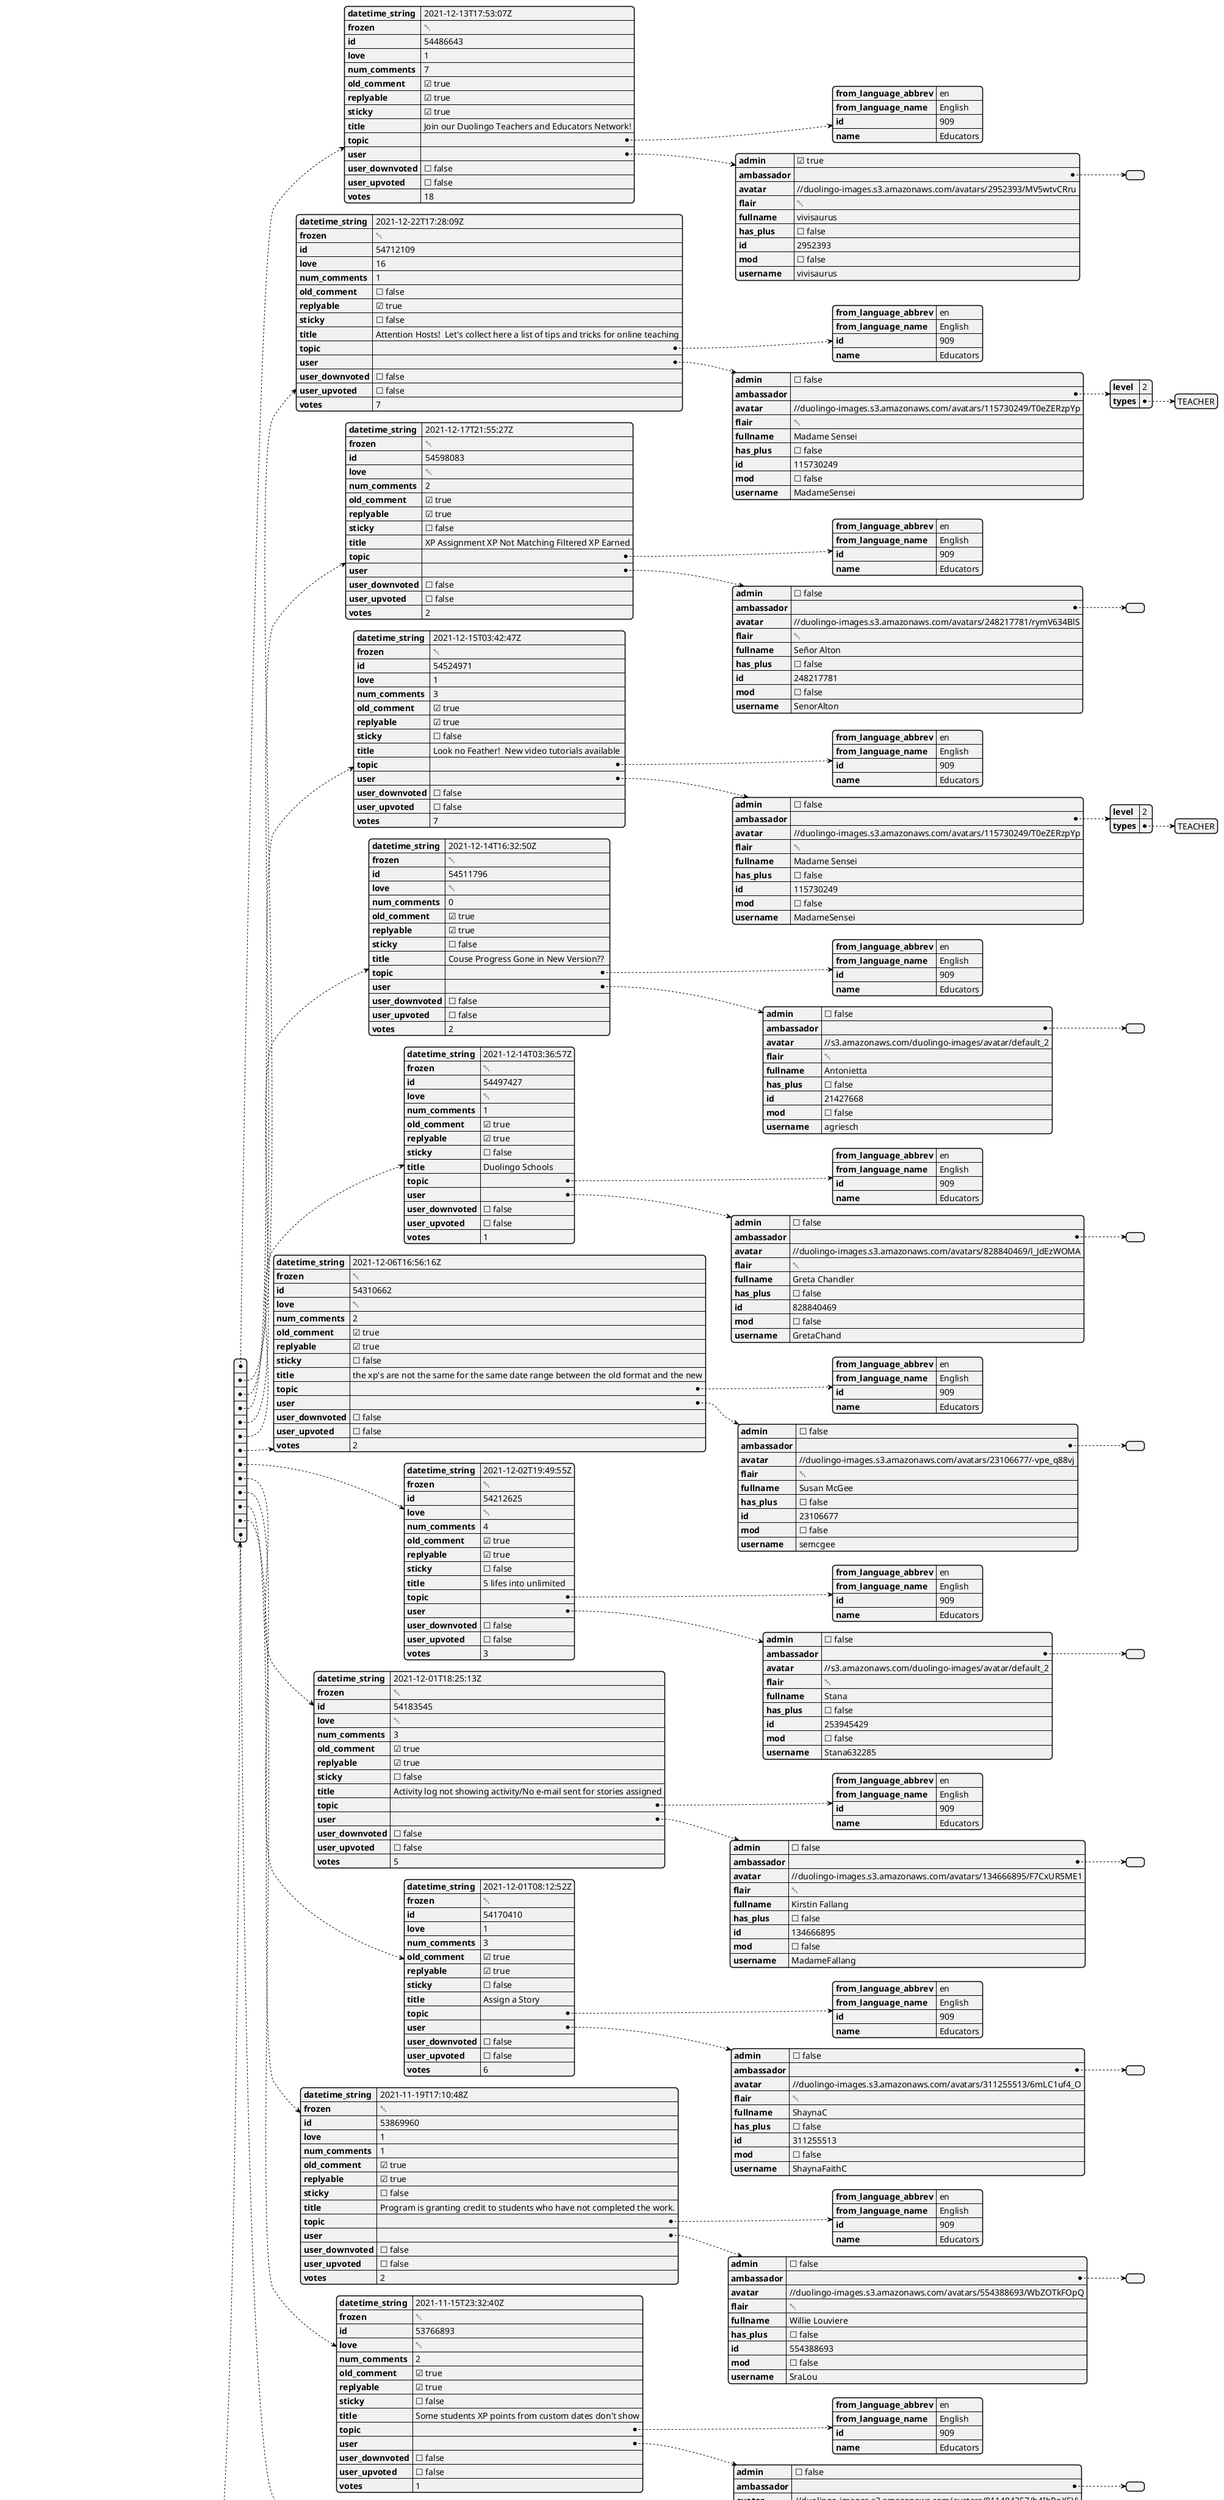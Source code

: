 @startjson "Forum Topic"
{
    "admin_user": false,
    "backend_latency_ms": 411,
    "comments": [
        {
            "datetime_string": "2021-12-13T17:53:07Z",
            "frozen": null,
            "id": 54486643,
            "love": 1,
            "num_comments": 7,
            "old_comment": true,
            "replyable": true,
            "sticky": true,
            "title": "Join our Duolingo Teachers and Educators Network!",
            "topic": {
                "from_language_abbrev": "en",
                "from_language_name": "English",
                "id": 909,
                "name": "Educators"
            },
            "user": {
                "admin": true,
                "ambassador": {},
                "avatar": "//duolingo-images.s3.amazonaws.com/avatars/2952393/MV5wtvCRru",
                "flair": null,
                "fullname": "vivisaurus",
                "has_plus": false,
                "id": 2952393,
                "mod": false,
                "username": "vivisaurus"
            },
            "user_downvoted": false,
            "user_upvoted": false,
            "votes": 18
        },
        {
            "datetime_string": "2021-12-22T17:28:09Z",
            "frozen": null,
            "id": 54712109,
            "love": 16,
            "num_comments": 1,
            "old_comment": false,
            "replyable": true,
            "sticky": false,
            "title": "Attention Hosts!  Let's collect here a list of tips and tricks for online teaching",
            "topic": {
                "from_language_abbrev": "en",
                "from_language_name": "English",
                "id": 909,
                "name": "Educators"
            },
            "user": {
                "admin": false,
                "ambassador": {
                    "level": 2,
                    "types": [
                        "TEACHER"
                    ]
                },
                "avatar": "//duolingo-images.s3.amazonaws.com/avatars/115730249/T0eZERzpYp",
                "flair": null,
                "fullname": "Madame Sensei",
                "has_plus": false,
                "id": 115730249,
                "mod": false,
                "username": "MadameSensei"
            },
            "user_downvoted": false,
            "user_upvoted": false,
            "votes": 7
        },
        {
            "datetime_string": "2021-12-17T21:55:27Z",
            "frozen": null,
            "id": 54598083,
            "love": null,
            "num_comments": 2,
            "old_comment": true,
            "replyable": true,
            "sticky": false,
            "title": "XP Assignment XP Not Matching Filtered XP Earned",
            "topic": {
                "from_language_abbrev": "en",
                "from_language_name": "English",
                "id": 909,
                "name": "Educators"
            },
            "user": {
                "admin": false,
                "ambassador": {},
                "avatar": "//duolingo-images.s3.amazonaws.com/avatars/248217781/rymV634BlS",
                "flair": null,
                "fullname": "Señor Alton",
                "has_plus": false,
                "id": 248217781,
                "mod": false,
                "username": "SenorAlton"
            },
            "user_downvoted": false,
            "user_upvoted": false,
            "votes": 2
        },
        {
            "datetime_string": "2021-12-15T03:42:47Z",
            "frozen": null,
            "id": 54524971,
            "love": 1,
            "num_comments": 3,
            "old_comment": true,
            "replyable": true,
            "sticky": false,
            "title": "Look no Feather!  New video tutorials available ",
            "topic": {
                "from_language_abbrev": "en",
                "from_language_name": "English",
                "id": 909,
                "name": "Educators"
            },
            "user": {
                "admin": false,
                "ambassador": {
                    "level": 2,
                    "types": [
                        "TEACHER"
                    ]
                },
                "avatar": "//duolingo-images.s3.amazonaws.com/avatars/115730249/T0eZERzpYp",
                "flair": null,
                "fullname": "Madame Sensei",
                "has_plus": false,
                "id": 115730249,
                "mod": false,
                "username": "MadameSensei"
            },
            "user_downvoted": false,
            "user_upvoted": false,
            "votes": 7
        },
        {
            "datetime_string": "2021-12-14T16:32:50Z",
            "frozen": null,
            "id": 54511796,
            "love": null,
            "num_comments": 0,
            "old_comment": true,
            "replyable": true,
            "sticky": false,
            "title": "Couse Progress Gone in New Version?? ",
            "topic": {
                "from_language_abbrev": "en",
                "from_language_name": "English",
                "id": 909,
                "name": "Educators"
            },
            "user": {
                "admin": false,
                "ambassador": {},
                "avatar": "//s3.amazonaws.com/duolingo-images/avatar/default_2",
                "flair": null,
                "fullname": "Antonietta",
                "has_plus": false,
                "id": 21427668,
                "mod": false,
                "username": "agriesch"
            },
            "user_downvoted": false,
            "user_upvoted": false,
            "votes": 2
        },
        {
            "datetime_string": "2021-12-14T03:36:57Z",
            "frozen": null,
            "id": 54497427,
            "love": null,
            "num_comments": 1,
            "old_comment": true,
            "replyable": true,
            "sticky": false,
            "title": "Duolingo Schools",
            "topic": {
                "from_language_abbrev": "en",
                "from_language_name": "English",
                "id": 909,
                "name": "Educators"
            },
            "user": {
                "admin": false,
                "ambassador": {},
                "avatar": "//duolingo-images.s3.amazonaws.com/avatars/828840469/l_JdEzWOMA",
                "flair": null,
                "fullname": "Greta Chandler",
                "has_plus": false,
                "id": 828840469,
                "mod": false,
                "username": "GretaChand"
            },
            "user_downvoted": false,
            "user_upvoted": false,
            "votes": 1
        },
        {
            "datetime_string": "2021-12-06T16:56:16Z",
            "frozen": null,
            "id": 54310662,
            "love": null,
            "num_comments": 2,
            "old_comment": true,
            "replyable": true,
            "sticky": false,
            "title": "the xp's are not the same for the same date range between the old format and the new\n",
            "topic": {
                "from_language_abbrev": "en",
                "from_language_name": "English",
                "id": 909,
                "name": "Educators"
            },
            "user": {
                "admin": false,
                "ambassador": {},
                "avatar": "//duolingo-images.s3.amazonaws.com/avatars/23106677/-vpe_q88vj",
                "flair": null,
                "fullname": "Susan McGee",
                "has_plus": false,
                "id": 23106677,
                "mod": false,
                "username": "semcgee"
            },
            "user_downvoted": false,
            "user_upvoted": false,
            "votes": 2
        },
        {
            "datetime_string": "2021-12-02T19:49:55Z",
            "frozen": null,
            "id": 54212625,
            "love": null,
            "num_comments": 4,
            "old_comment": true,
            "replyable": true,
            "sticky": false,
            "title": "5 lifes into unlimited",
            "topic": {
                "from_language_abbrev": "en",
                "from_language_name": "English",
                "id": 909,
                "name": "Educators"
            },
            "user": {
                "admin": false,
                "ambassador": {},
                "avatar": "//s3.amazonaws.com/duolingo-images/avatar/default_2",
                "flair": null,
                "fullname": "Stana",
                "has_plus": false,
                "id": 253945429,
                "mod": false,
                "username": "Stana632285"
            },
            "user_downvoted": false,
            "user_upvoted": false,
            "votes": 3
        },
        {
            "datetime_string": "2021-12-01T18:25:13Z",
            "frozen": null,
            "id": 54183545,
            "love": null,
            "num_comments": 3,
            "old_comment": true,
            "replyable": true,
            "sticky": false,
            "title": "Activity log not showing activity/No e-mail sent for stories assigned",
            "topic": {
                "from_language_abbrev": "en",
                "from_language_name": "English",
                "id": 909,
                "name": "Educators"
            },
            "user": {
                "admin": false,
                "ambassador": {},
                "avatar": "//duolingo-images.s3.amazonaws.com/avatars/134666895/F7CxUR5ME1",
                "flair": null,
                "fullname": "Kirstin Fallang",
                "has_plus": false,
                "id": 134666895,
                "mod": false,
                "username": "MadameFallang"
            },
            "user_downvoted": false,
            "user_upvoted": false,
            "votes": 5
        },
        {
            "datetime_string": "2021-12-01T08:12:52Z",
            "frozen": null,
            "id": 54170410,
            "love": 1,
            "num_comments": 3,
            "old_comment": true,
            "replyable": true,
            "sticky": false,
            "title": "Assign a Story",
            "topic": {
                "from_language_abbrev": "en",
                "from_language_name": "English",
                "id": 909,
                "name": "Educators"
            },
            "user": {
                "admin": false,
                "ambassador": {},
                "avatar": "//duolingo-images.s3.amazonaws.com/avatars/311255513/6mLC1uf4_O",
                "flair": null,
                "fullname": "ShaynaC",
                "has_plus": false,
                "id": 311255513,
                "mod": false,
                "username": "ShaynaFaithC"
            },
            "user_downvoted": false,
            "user_upvoted": false,
            "votes": 6
        },
        {
            "datetime_string": "2021-11-19T17:10:48Z",
            "frozen": null,
            "id": 53869960,
            "love": 1,
            "num_comments": 1,
            "old_comment": true,
            "replyable": true,
            "sticky": false,
            "title": "Program is granting credit to students who have not completed the work.",
            "topic": {
                "from_language_abbrev": "en",
                "from_language_name": "English",
                "id": 909,
                "name": "Educators"
            },
            "user": {
                "admin": false,
                "ambassador": {},
                "avatar": "//duolingo-images.s3.amazonaws.com/avatars/554388693/WbZOTkFOpQ",
                "flair": null,
                "fullname": "Willie Louviere",
                "has_plus": false,
                "id": 554388693,
                "mod": false,
                "username": "SraLou"
            },
            "user_downvoted": false,
            "user_upvoted": false,
            "votes": 2
        },
        {
            "datetime_string": "2021-11-15T23:32:40Z",
            "frozen": null,
            "id": 53766893,
            "love": null,
            "num_comments": 2,
            "old_comment": true,
            "replyable": true,
            "sticky": false,
            "title": "Some students XP points from custom dates don't show",
            "topic": {
                "from_language_abbrev": "en",
                "from_language_name": "English",
                "id": 909,
                "name": "Educators"
            },
            "user": {
                "admin": false,
                "ambassador": {},
                "avatar": "//duolingo-images.s3.amazonaws.com/avatars/811484357/b4IbRpX5Vi",
                "flair": null,
                "fullname": "Lena Flagel",
                "has_plus": false,
                "id": 811484357,
                "mod": false,
                "username": "LenaFlagel"
            },
            "user_downvoted": false,
            "user_upvoted": false,
            "votes": 1
        },
        {
            "datetime_string": "2021-11-12T21:59:33Z",
            "frozen": null,
            "id": 53686349,
            "love": null,
            "num_comments": 5,
            "old_comment": true,
            "replyable": true,
            "sticky": false,
            "title": "Placement test results disappeared",
            "topic": {
                "from_language_abbrev": "en",
                "from_language_name": "English",
                "id": 909,
                "name": "Educators"
            },
            "user": {
                "admin": false,
                "ambassador": {},
                "avatar": "//s3.amazonaws.com/duolingo-images/avatar/default_2",
                "flair": null,
                "fullname": null,
                "has_plus": false,
                "id": 813442437,
                "mod": false,
                "username": "yBvOhSz9"
            },
            "user_downvoted": false,
            "user_upvoted": false,
            "votes": 1
        }
    ],
    "created": "2012-06-06 23:14:10",
    "description": null,
    "from_language": "en",
    "id": 909,
    "included_topics": [
        909
    ],
    "js_version": null,
    "learning_language": null,
    "learning_language_string": null,
    "mod_user": false,
    "more_comments": true,
    "name": "Educators",
    "parents": [
        {
            "id": 1,
            "name": "Duolingo"
        },
        {
            "id": 1,
            "name": "Duolingo"
        }
    ],
    "skill_name": null,
    "subscribed": false,
    "subscriptions": [
        {
            "display_name": "General",
            "from_language_abbrev": "en",
            "from_language_string": "English",
            "language_abbrev": null,
            "language_string": null,
            "name": "Duolingo",
            "topic_id": 1
        },
        {
            "display_name": "English",
            "from_language_abbrev": "ja",
            "from_language_string": "Japanese",
            "language_abbrev": "en",
            "language_string": "English",
            "name": "English",
            "topic_id": 839
        },
        {
            "display_name": "Japanese",
            "from_language_abbrev": "en",
            "from_language_string": "English",
            "language_abbrev": "ja",
            "language_string": "Japanese",
            "name": "Japanese",
            "topic_id": 946
        },
        {
            "display_name": "Klingon",
            "from_language_abbrev": "en",
            "from_language_string": "English",
            "language_abbrev": "kl",
            "language_string": "Klingon",
            "name": "Klingon",
            "topic_id": 953
        }
    ],
    "subtopics": [
        {
            "display_name": "General",
            "from_language_abbrev": "en",
            "from_language_string": "English",
            "id": 1,
            "language_abbrev": null,
            "name": "Duolingo"
        },
        {
            "display_name": "Troubleshooting",
            "from_language_abbrev": "en",
            "from_language_string": "English",
            "id": 647,
            "language_abbrev": null,
            "name": "Troubleshooting"
        },
        {
            "display_name": "Spanish",
            "from_language_abbrev": "en",
            "from_language_string": "English",
            "id": 2,
            "language_abbrev": "es",
            "name": "Spanish"
        },
        {
            "display_name": "German",
            "from_language_abbrev": "en",
            "from_language_string": "English",
            "id": 67,
            "language_abbrev": "de",
            "name": "German"
        },
        {
            "display_name": "French",
            "from_language_abbrev": "en",
            "from_language_string": "English",
            "id": 147,
            "language_abbrev": "fr",
            "name": "French"
        },
        {
            "display_name": "Portuguese",
            "from_language_abbrev": "en",
            "from_language_string": "English",
            "id": 328,
            "language_abbrev": "pt",
            "name": "Portuguese"
        },
        {
            "display_name": "Italian",
            "from_language_abbrev": "en",
            "from_language_string": "English",
            "id": 519,
            "language_abbrev": "it",
            "name": "Italian"
        },
        {
            "display_name": "Dutch",
            "from_language_abbrev": "en",
            "from_language_string": "English",
            "id": 897,
            "language_abbrev": "dn",
            "name": "Dutch"
        },
        {
            "display_name": "Irish",
            "from_language_abbrev": "en",
            "from_language_string": "English",
            "id": 901,
            "language_abbrev": "ga",
            "name": "Irish"
        },
        {
            "display_name": "Danish",
            "from_language_abbrev": "en",
            "from_language_string": "English",
            "id": 902,
            "language_abbrev": "da",
            "name": "Danish"
        },
        {
            "display_name": "Swedish",
            "from_language_abbrev": "en",
            "from_language_string": "English",
            "id": 908,
            "language_abbrev": "sv",
            "name": "Swedish"
        },
        {
            "display_name": "Educators",
            "from_language_abbrev": "en",
            "from_language_string": "English",
            "id": 909,
            "language_abbrev": null,
            "name": "Educators"
        },
        {
            "display_name": "Turkish",
            "from_language_abbrev": "en",
            "from_language_string": "English",
            "id": 912,
            "language_abbrev": "tr",
            "name": "Turkish"
        },
        {
            "display_name": "Ukrainian",
            "from_language_abbrev": "en",
            "from_language_string": "English",
            "id": 913,
            "language_abbrev": "uk",
            "name": "Ukrainian"
        },
        {
            "display_name": "Norwegian (Bokmål)",
            "from_language_abbrev": "en",
            "from_language_string": "English",
            "id": 914,
            "language_abbrev": "nb",
            "name": "Norwegian (Bokmål)"
        },
        {
            "display_name": "Esperanto",
            "from_language_abbrev": "en",
            "from_language_string": "English",
            "id": 915,
            "language_abbrev": "eo",
            "name": "Esperanto"
        },
        {
            "display_name": "Russian",
            "from_language_abbrev": "en",
            "from_language_string": "English",
            "id": 920,
            "language_abbrev": "ru",
            "name": "Russian"
        },
        {
            "display_name": "Polish",
            "from_language_abbrev": "en",
            "from_language_string": "English",
            "id": 922,
            "language_abbrev": "pl",
            "name": "Polish"
        },
        {
            "display_name": "Welsh",
            "from_language_abbrev": "en",
            "from_language_string": "English",
            "id": 924,
            "language_abbrev": "cy",
            "name": "Welsh"
        },
        {
            "display_name": "Hindi",
            "from_language_abbrev": "en",
            "from_language_string": "English",
            "id": 930,
            "language_abbrev": "hi",
            "name": "Hindi"
        },
        {
            "display_name": "Vietnamese",
            "from_language_abbrev": "en",
            "from_language_string": "English",
            "id": 931,
            "language_abbrev": "vi",
            "name": "Vietnamese"
        },
        {
            "display_name": "Hebrew",
            "from_language_abbrev": "en",
            "from_language_string": "English",
            "id": 932,
            "language_abbrev": "he",
            "name": "Hebrew"
        },
        {
            "display_name": "Hungarian",
            "from_language_abbrev": "en",
            "from_language_string": "English",
            "id": 933,
            "language_abbrev": "hu",
            "name": "Hungarian"
        },
        {
            "display_name": "Greek",
            "from_language_abbrev": "en",
            "from_language_string": "English",
            "id": 936,
            "language_abbrev": "el",
            "name": "Greek"
        },
        {
            "display_name": "Romanian",
            "from_language_abbrev": "en",
            "from_language_string": "English",
            "id": 938,
            "language_abbrev": "ro",
            "name": "Romanian"
        },
        {
            "display_name": "Swahili",
            "from_language_abbrev": "en",
            "from_language_string": "English",
            "id": 942,
            "language_abbrev": "sw",
            "name": "Swahili"
        },
        {
            "display_name": "Japanese",
            "from_language_abbrev": "en",
            "from_language_string": "English",
            "id": 946,
            "language_abbrev": "ja",
            "name": "Japanese"
        },
        {
            "display_name": "High Valyrian",
            "from_language_abbrev": "en",
            "from_language_string": "English",
            "id": 948,
            "language_abbrev": "hv",
            "name": "High Valyrian"
        },
        {
            "display_name": "Czech",
            "from_language_abbrev": "en",
            "from_language_string": "English",
            "id": 949,
            "language_abbrev": "cs",
            "name": "Czech"
        },
        {
            "display_name": "Korean",
            "from_language_abbrev": "en",
            "from_language_string": "English",
            "id": 950,
            "language_abbrev": "ko",
            "name": "Korean"
        },
        {
            "display_name": "Chinese",
            "from_language_abbrev": "en",
            "from_language_string": "English",
            "id": 951,
            "language_abbrev": "zs",
            "name": "Chinese"
        },
        {
            "display_name": "Klingon",
            "from_language_abbrev": "en",
            "from_language_string": "English",
            "id": 953,
            "language_abbrev": "kl",
            "name": "Klingon"
        },
        {
            "display_name": "Indonesian",
            "from_language_abbrev": "en",
            "from_language_string": "English",
            "id": 958,
            "language_abbrev": "id",
            "name": "Indonesian"
        },
        {
            "display_name": "Hawaiian",
            "from_language_abbrev": "en",
            "from_language_string": "English",
            "id": 960,
            "language_abbrev": "hw",
            "name": "Hawaiian"
        },
        {
            "display_name": "Navajo",
            "from_language_abbrev": "en",
            "from_language_string": "English",
            "id": 961,
            "language_abbrev": "nv",
            "name": "Navajo"
        },
        {
            "display_name": "Arabic",
            "from_language_abbrev": "en",
            "from_language_string": "English",
            "id": 966,
            "language_abbrev": "ar",
            "name": "Arabic"
        },
        {
            "display_name": "Latin",
            "from_language_abbrev": "en",
            "from_language_string": "English",
            "id": 967,
            "language_abbrev": "la",
            "name": "Latin"
        },
        {
            "display_name": "Scottish Gaelic",
            "from_language_abbrev": "en",
            "from_language_string": "English",
            "id": 969,
            "language_abbrev": "gd",
            "name": "Scottish Gaelic"
        },
        {
            "display_name": "Finnish",
            "from_language_abbrev": "en",
            "from_language_string": "English",
            "id": 972,
            "language_abbrev": "fi",
            "name": "Finnish"
        },
        {
            "display_name": "Yiddish",
            "from_language_abbrev": "en",
            "from_language_string": "English",
            "id": 979,
            "language_abbrev": "yi",
            "name": "Yiddish"
        }
    ],
    "troubleshooting_id": 647
}
@endjson
